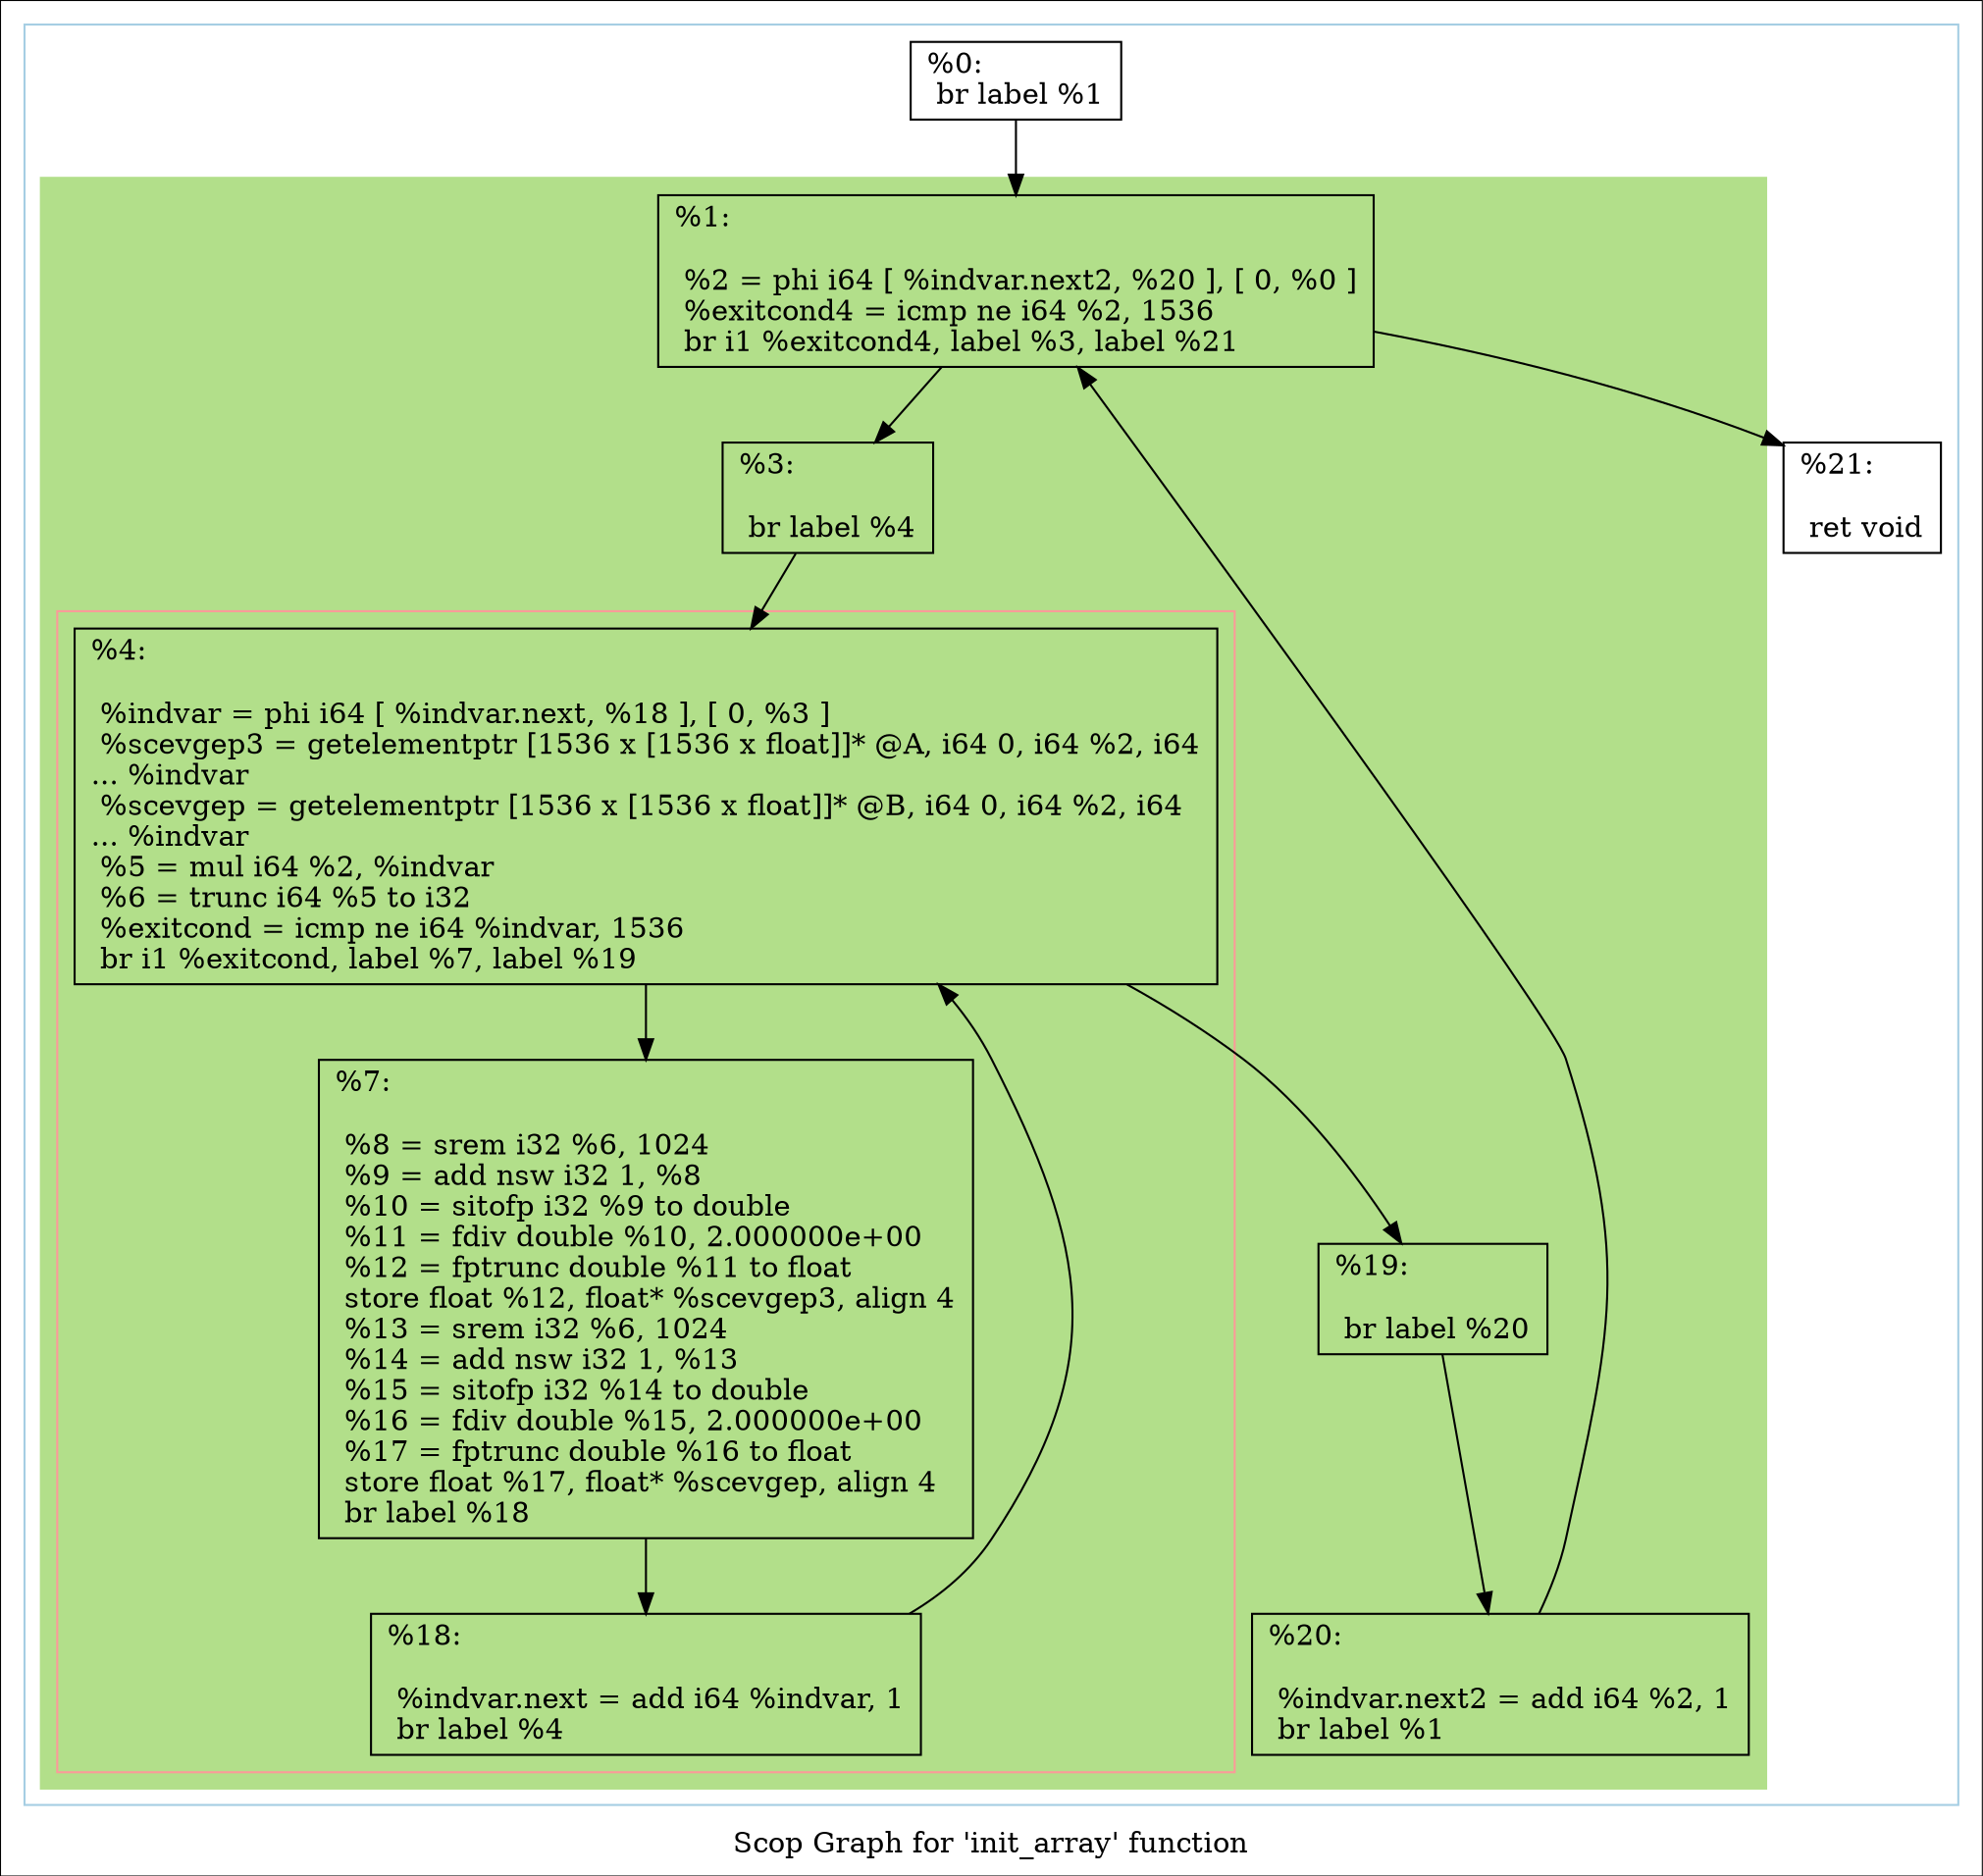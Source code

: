 digraph "Scop Graph for 'init_array' function" {
	label="Scop Graph for 'init_array' function";

	Node0x15897b0 [shape=record,label="{%0:\l  br label %1\l}"];
	Node0x15897b0 -> Node0x15897d0;
	Node0x15897d0 [shape=record,label="{%1:\l\l  %2 = phi i64 [ %indvar.next2, %20 ], [ 0, %0 ]\l  %exitcond4 = icmp ne i64 %2, 1536\l  br i1 %exitcond4, label %3, label %21\l}"];
	Node0x15897d0 -> Node0x1589990;
	Node0x15897d0 -> Node0x1589a20;
	Node0x1589990 [shape=record,label="{%3:\l\l  br label %4\l}"];
	Node0x1589990 -> Node0x1589920;
	Node0x1589920 [shape=record,label="{%4:\l\l  %indvar = phi i64 [ %indvar.next, %18 ], [ 0, %3 ]\l  %scevgep3 = getelementptr [1536 x [1536 x float]]* @A, i64 0, i64 %2, i64\l... %indvar\l  %scevgep = getelementptr [1536 x [1536 x float]]* @B, i64 0, i64 %2, i64\l... %indvar\l  %5 = mul i64 %2, %indvar\l  %6 = trunc i64 %5 to i32\l  %exitcond = icmp ne i64 %indvar, 1536\l  br i1 %exitcond, label %7, label %19\l}"];
	Node0x1589920 -> Node0x1589ae0;
	Node0x1589920 -> Node0x1589c80;
	Node0x1589ae0 [shape=record,label="{%7:\l\l  %8 = srem i32 %6, 1024\l  %9 = add nsw i32 1, %8\l  %10 = sitofp i32 %9 to double\l  %11 = fdiv double %10, 2.000000e+00\l  %12 = fptrunc double %11 to float\l  store float %12, float* %scevgep3, align 4\l  %13 = srem i32 %6, 1024\l  %14 = add nsw i32 1, %13\l  %15 = sitofp i32 %14 to double\l  %16 = fdiv double %15, 2.000000e+00\l  %17 = fptrunc double %16 to float\l  store float %17, float* %scevgep, align 4\l  br label %18\l}"];
	Node0x1589ae0 -> Node0x1589b00;
	Node0x1589b00 [shape=record,label="{%18:\l\l  %indvar.next = add i64 %indvar, 1\l  br label %4\l}"];
	Node0x1589b00 -> Node0x1589920[constraint=false];
	Node0x1589c80 [shape=record,label="{%19:\l\l  br label %20\l}"];
	Node0x1589c80 -> Node0x1589bb0;
	Node0x1589bb0 [shape=record,label="{%20:\l\l  %indvar.next2 = add i64 %2, 1\l  br label %1\l}"];
	Node0x1589bb0 -> Node0x15897d0[constraint=false];
	Node0x1589a20 [shape=record,label="{%21:\l\l  ret void\l}"];
	colorscheme = "paired12"
        subgraph cluster_0x1588db0 {
          label = "";
          style = solid;
          color = 1
          subgraph cluster_0x158a380 {
            label = "";
            style = filled;
            color = 3            subgraph cluster_0x1589ef0 {
              label = "";
              style = solid;
              color = 5
              Node0x1589920;
              Node0x1589ae0;
              Node0x1589b00;
            }
            Node0x15897d0;
            Node0x1589990;
            Node0x1589c80;
            Node0x1589bb0;
          }
          Node0x15897b0;
          Node0x1589a20;
        }
}
